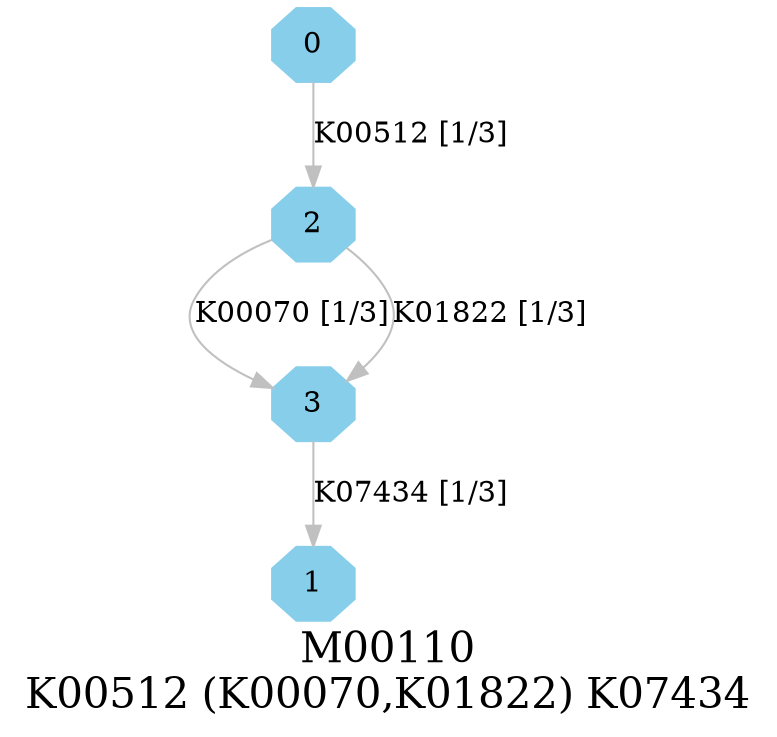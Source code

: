 digraph G {
graph [label="M00110
K00512 (K00070,K01822) K07434",fontsize=20];
node [shape=box,style=filled];
edge [len=3,color=grey];
{node [width=.3,height=.3,shape=octagon,style=filled,color=skyblue] 0 1 2 3 }
0 -> 2 [label="K00512 [1/3]"];
2 -> 3 [label="K00070 [1/3]"];
2 -> 3 [label="K01822 [1/3]"];
3 -> 1 [label="K07434 [1/3]"];
}